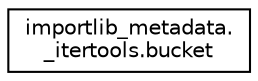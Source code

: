 digraph "Graphical Class Hierarchy"
{
 // LATEX_PDF_SIZE
  edge [fontname="Helvetica",fontsize="10",labelfontname="Helvetica",labelfontsize="10"];
  node [fontname="Helvetica",fontsize="10",shape=record];
  rankdir="LR";
  Node0 [label="importlib_metadata.\l_itertools.bucket",height=0.2,width=0.4,color="black", fillcolor="white", style="filled",URL="$classimportlib__metadata_1_1__itertools_1_1bucket.html",tooltip=" "];
}
